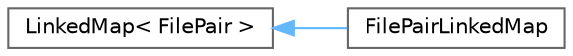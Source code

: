 digraph "Graphical Class Hierarchy"
{
 // INTERACTIVE_SVG=YES
 // LATEX_PDF_SIZE
  bgcolor="transparent";
  edge [fontname=Helvetica,fontsize=10,labelfontname=Helvetica,labelfontsize=10];
  node [fontname=Helvetica,fontsize=10,shape=box,height=0.2,width=0.4];
  rankdir="LR";
  Node0 [label="LinkedMap\< FilePair \>",height=0.2,width=0.4,color="grey40", fillcolor="white", style="filled",URL="$d0/d2c/class_linked_map.html",tooltip=" "];
  Node0 -> Node1 [dir="back",color="steelblue1",style="solid"];
  Node1 [label="FilePairLinkedMap",height=0.2,width=0.4,color="grey40", fillcolor="white", style="filled",URL="$d3/d29/class_file_pair_linked_map.html",tooltip="A linked map of file pairs."];
}
